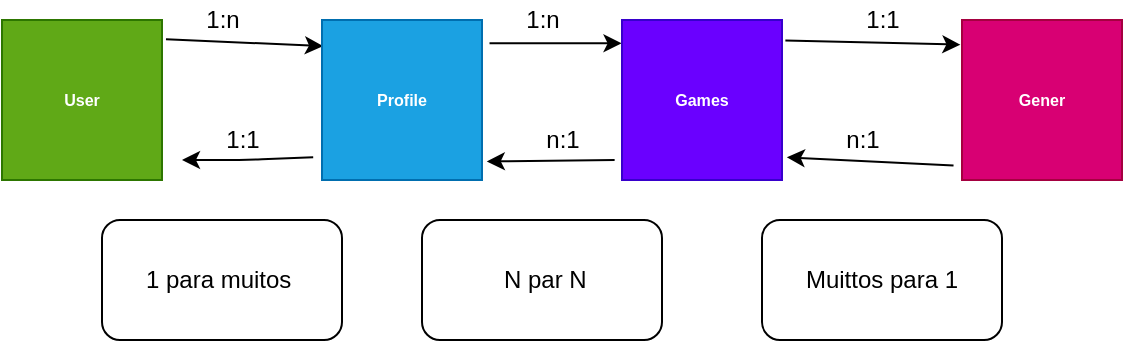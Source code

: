 <mxfile>
    <diagram id="tnvBiH2e31H3a_Slp5DE" name="Page-1">
        <mxGraphModel dx="526" dy="510" grid="1" gridSize="10" guides="1" tooltips="1" connect="1" arrows="1" fold="1" page="1" pageScale="1" pageWidth="1169" pageHeight="827" background="none" math="0" shadow="0">
            <root>
                <mxCell id="0"/>
                <mxCell id="1" parent="0"/>
                <mxCell id="9" value="" style="edgeStyle=none;html=1;exitX=1.025;exitY=0.12;exitDx=0;exitDy=0;exitPerimeter=0;entryX=0.006;entryY=0.163;entryDx=0;entryDy=0;entryPerimeter=0;" edge="1" parent="1" source="3" target="5">
                    <mxGeometry relative="1" as="geometry">
                        <Array as="points"/>
                    </mxGeometry>
                </mxCell>
                <mxCell id="3" value="&lt;h6&gt;User&lt;/h6&gt;" style="whiteSpace=wrap;html=1;aspect=fixed;fillColor=#60a917;fontColor=#ffffff;strokeColor=#2D7600;" parent="1" vertex="1">
                    <mxGeometry x="10" y="10" width="80" height="80" as="geometry"/>
                </mxCell>
                <mxCell id="10" value="" style="edgeStyle=none;html=1;exitX=1.047;exitY=0.146;exitDx=0;exitDy=0;exitPerimeter=0;entryX=-0.003;entryY=0.146;entryDx=0;entryDy=0;entryPerimeter=0;" edge="1" parent="1" source="5" target="7">
                    <mxGeometry relative="1" as="geometry"/>
                </mxCell>
                <mxCell id="12" style="edgeStyle=none;html=1;exitX=-0.055;exitY=0.858;exitDx=0;exitDy=0;exitPerimeter=0;" edge="1" parent="1" source="5">
                    <mxGeometry relative="1" as="geometry">
                        <mxPoint x="100" y="80" as="targetPoint"/>
                        <Array as="points">
                            <mxPoint x="130" y="80"/>
                        </Array>
                    </mxGeometry>
                </mxCell>
                <mxCell id="5" value="&lt;h6&gt;Profile&lt;/h6&gt;" style="whiteSpace=wrap;html=1;aspect=fixed;fillColor=#1ba1e2;fontColor=#ffffff;strokeColor=#006EAF;" vertex="1" parent="1">
                    <mxGeometry x="170" y="10" width="80" height="80" as="geometry"/>
                </mxCell>
                <mxCell id="13" value="" style="edgeStyle=none;html=1;entryX=1.03;entryY=0.884;entryDx=0;entryDy=0;entryPerimeter=0;exitX=-0.046;exitY=0.875;exitDx=0;exitDy=0;exitPerimeter=0;" edge="1" parent="1" source="7" target="5">
                    <mxGeometry relative="1" as="geometry"/>
                </mxCell>
                <mxCell id="15" value="" style="edgeStyle=none;html=1;exitX=1.021;exitY=0.128;exitDx=0;exitDy=0;exitPerimeter=0;entryX=-0.01;entryY=0.154;entryDx=0;entryDy=0;entryPerimeter=0;" edge="1" parent="1" source="7" target="8">
                    <mxGeometry relative="1" as="geometry"/>
                </mxCell>
                <mxCell id="7" value="&lt;h6&gt;Games&lt;/h6&gt;" style="whiteSpace=wrap;html=1;aspect=fixed;fillColor=#6a00ff;fontColor=#ffffff;strokeColor=#3700CC;" vertex="1" parent="1">
                    <mxGeometry x="320" y="10" width="80" height="80" as="geometry"/>
                </mxCell>
                <mxCell id="14" value="" style="edgeStyle=none;html=1;entryX=1.03;entryY=0.858;entryDx=0;entryDy=0;entryPerimeter=0;exitX=-0.053;exitY=0.91;exitDx=0;exitDy=0;exitPerimeter=0;" edge="1" parent="1" source="8" target="7">
                    <mxGeometry relative="1" as="geometry"/>
                </mxCell>
                <mxCell id="8" value="&lt;h6&gt;Gener&lt;/h6&gt;" style="whiteSpace=wrap;html=1;aspect=fixed;fillColor=#d80073;fontColor=#ffffff;strokeColor=#A50040;" vertex="1" parent="1">
                    <mxGeometry x="490" y="10" width="80" height="80" as="geometry"/>
                </mxCell>
                <mxCell id="16" value="1:n&lt;br&gt;" style="text;html=1;align=center;verticalAlign=middle;resizable=0;points=[];autosize=1;strokeColor=none;fillColor=none;" vertex="1" parent="1">
                    <mxGeometry x="105" width="30" height="20" as="geometry"/>
                </mxCell>
                <mxCell id="17" value="1:1" style="text;html=1;align=center;verticalAlign=middle;resizable=0;points=[];autosize=1;strokeColor=none;fillColor=none;" vertex="1" parent="1">
                    <mxGeometry x="115" y="60" width="30" height="20" as="geometry"/>
                </mxCell>
                <mxCell id="18" value="1 para muitos" style="text;html=1;align=center;verticalAlign=middle;resizable=0;points=[];autosize=1;strokeColor=none;fillColor=none;" vertex="1" parent="1">
                    <mxGeometry x="75" y="130" width="90" height="20" as="geometry"/>
                </mxCell>
                <mxCell id="20" value="1:n" style="text;html=1;align=center;verticalAlign=middle;resizable=0;points=[];autosize=1;strokeColor=none;fillColor=none;" vertex="1" parent="1">
                    <mxGeometry x="265" width="30" height="20" as="geometry"/>
                </mxCell>
                <mxCell id="21" value="n:1" style="text;html=1;align=center;verticalAlign=middle;resizable=0;points=[];autosize=1;strokeColor=none;fillColor=none;" vertex="1" parent="1">
                    <mxGeometry x="275" y="60" width="30" height="20" as="geometry"/>
                </mxCell>
                <mxCell id="22" value="&amp;nbsp;N par N" style="rounded=1;whiteSpace=wrap;html=1;fillColor=default;" vertex="1" parent="1">
                    <mxGeometry x="220" y="110" width="120" height="60" as="geometry"/>
                </mxCell>
                <mxCell id="23" value="1:1" style="text;html=1;align=center;verticalAlign=middle;resizable=0;points=[];autosize=1;strokeColor=none;fillColor=none;" vertex="1" parent="1">
                    <mxGeometry x="435" width="30" height="20" as="geometry"/>
                </mxCell>
                <mxCell id="24" value="n:1" style="text;html=1;align=center;verticalAlign=middle;resizable=0;points=[];autosize=1;strokeColor=none;fillColor=none;" vertex="1" parent="1">
                    <mxGeometry x="425" y="60" width="30" height="20" as="geometry"/>
                </mxCell>
                <mxCell id="25" value="Muittos para 1" style="rounded=1;whiteSpace=wrap;html=1;fillColor=default;" vertex="1" parent="1">
                    <mxGeometry x="390" y="110" width="120" height="60" as="geometry"/>
                </mxCell>
                <mxCell id="27" value="1 para muitos&amp;nbsp;" style="rounded=1;whiteSpace=wrap;html=1;fillColor=default;" vertex="1" parent="1">
                    <mxGeometry x="60" y="110" width="120" height="60" as="geometry"/>
                </mxCell>
            </root>
        </mxGraphModel>
    </diagram>
</mxfile>